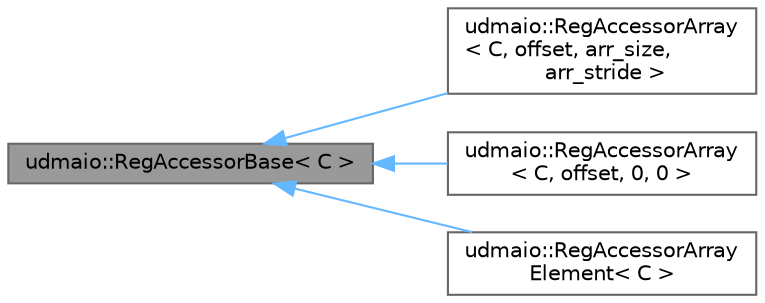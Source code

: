digraph "udmaio::RegAccessorBase&lt; C &gt;"
{
 // INTERACTIVE_SVG=YES
 // LATEX_PDF_SIZE
  bgcolor="transparent";
  edge [fontname=Helvetica,fontsize=10,labelfontname=Helvetica,labelfontsize=10];
  node [fontname=Helvetica,fontsize=10,shape=box,height=0.2,width=0.4];
  rankdir="LR";
  Node1 [label="udmaio::RegAccessorBase\< C \>",height=0.2,width=0.4,color="gray40", fillcolor="grey60", style="filled", fontcolor="black",tooltip="Base class implementing register access. Only used by subclasses, not used directly."];
  Node1 -> Node2 [dir="back",color="steelblue1",style="solid"];
  Node2 [label="udmaio::RegAccessorArray\l\< C, offset, arr_size,\l arr_stride \>",height=0.2,width=0.4,color="gray40", fillcolor="white", style="filled",URL="$classudmaio_1_1_reg_accessor_array.html",tooltip="Accessor for register array."];
  Node1 -> Node3 [dir="back",color="steelblue1",style="solid"];
  Node3 [label="udmaio::RegAccessorArray\l\< C, offset, 0, 0 \>",height=0.2,width=0.4,color="gray40", fillcolor="white", style="filled",URL="$classudmaio_1_1_reg_accessor_array_3_01_c_00_01offset_00_010_00_010_01_4.html",tooltip="Accessor for single register."];
  Node1 -> Node4 [dir="back",color="steelblue1",style="solid"];
  Node4 [label="udmaio::RegAccessorArray\lElement\< C \>",height=0.2,width=0.4,color="gray40", fillcolor="white", style="filled",URL="$classudmaio_1_1_reg_accessor_array_element.html",tooltip="Accessor for register array element. Returned by RegAccessorArray<C>::operator[]."];
}
